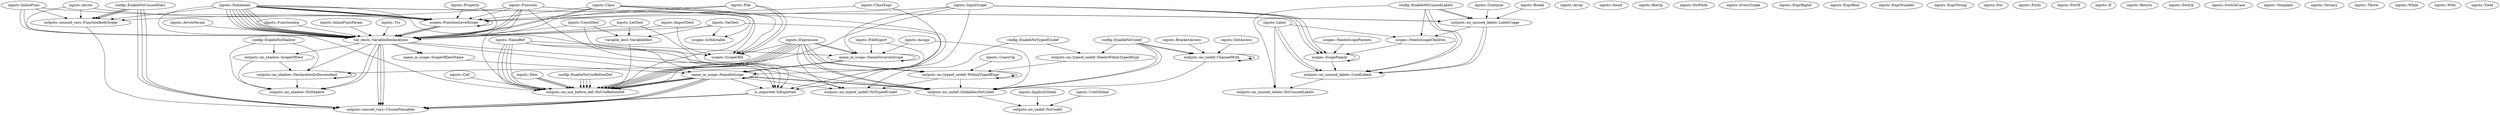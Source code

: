 digraph {
    0 [label="config::EnableNoShadow"];
    1 [label="config::EnableNoTypeofUndef"];
    2 [label="config::EnableNoUndef"];
    3 [label="config::EnableNoUnusedLabels"];
    4 [label="config::EnableNoUnusedVars"];
    5 [label="config::EnableNoUseBeforeDef"];
    6 [label="inputs::Array"];
    7 [label="inputs::Arrow"];
    8 [label="inputs::ArrowParam"];
    9 [label="inputs::Assign"];
    10 [label="inputs::Await"];
    11 [label="inputs::BinOp"];
    12 [label="inputs::BracketAccess"];
    13 [label="inputs::Break"];
    14 [label="inputs::Call"];
    15 [label="inputs::Class"];
    16 [label="inputs::ClassExpr"];
    17 [label="inputs::ConstDecl"];
    18 [label="inputs::Continue"];
    19 [label="inputs::DoWhile"];
    20 [label="inputs::DotAccess"];
    21 [label="inputs::EveryScope"];
    22 [label="inputs::ExprBigInt"];
    23 [label="inputs::ExprBool"];
    24 [label="inputs::ExprNumber"];
    25 [label="inputs::ExprString"];
    26 [label="inputs::Expression"];
    27 [label="inputs::File"];
    28 [label="inputs::FileExport"];
    29 [label="inputs::For"];
    30 [label="inputs::ForIn"];
    31 [label="inputs::ForOf"];
    32 [label="inputs::Function"];
    33 [label="inputs::FunctionArg"];
    34 [label="inputs::If"];
    35 [label="inputs::ImplicitGlobal"];
    36 [label="inputs::ImportDecl"];
    37 [label="inputs::InlineFunc"];
    38 [label="inputs::InlineFuncParam"];
    39 [label="inputs::InputScope"];
    40 [label="inputs::Label"];
    41 [label="inputs::LetDecl"];
    42 [label="inputs::NameRef"];
    43 [label="inputs::New"];
    44 [label="inputs::Property"];
    45 [label="inputs::Return"];
    46 [label="inputs::Statement"];
    47 [label="inputs::Switch"];
    48 [label="inputs::SwitchCase"];
    49 [label="inputs::Template"];
    50 [label="inputs::Ternary"];
    51 [label="inputs::Throw"];
    52 [label="inputs::Try"];
    53 [label="inputs::UnaryOp"];
    54 [label="inputs::UserGlobal"];
    55 [label="inputs::VarDecl"];
    56 [label="inputs::While"];
    57 [label="inputs::With"];
    58 [label="inputs::Yield"];
    59 [label="is_exported::IsExported"];
    60 [label="name_in_scope::NameInScope"];
    61 [label="name_in_scope::NameOccursInScope"];
    62 [label="name_in_scope::ScopeOfDeclName"];
    63 [label="outputs::no_shadow::DeclarationInDescendent"];
    64 [label="outputs::no_shadow::NoShadow"];
    65 [label="outputs::no_shadow::ScopeOfDecl"];
    66 [label="outputs::no_typeof_undef::NeedsWithinTypeofExpr"];
    67 [label="outputs::no_typeof_undef::NoTypeofUndef"];
    68 [label="outputs::no_typeof_undef::WithinTypeofExpr"];
    69 [label="outputs::no_undef::ChainedWith"];
    70 [label="outputs::no_undef::GloballessNoUndef"];
    71 [label="outputs::no_undef::NoUndef"];
    72 [label="outputs::no_unused_labels::LabelUsage"];
    73 [label="outputs::no_unused_labels::NoUnusedLabels"];
    74 [label="outputs::no_unused_labels::UsedLabels"];
    75 [label="outputs::no_use_before_def::NoUseBeforeDef"];
    76 [label="outputs::unused_vars::FunctionBodyScope"];
    77 [label="outputs::unused_vars::UnusedVariables"];
    78 [label="scopes::FunctionLevelScope"];
    79 [label="scopes::IsHoistable"];
    80 [label="scopes::NeedsScopeChildren"];
    81 [label="scopes::NeedsScopeParents"];
    82 [label="scopes::ScopeFamily"];
    83 [label="scopes::ScopeOfId"];
    84 [label="var_decls::VariableDeclarations"];
    85 [label="variable_decl::VariableDecl"];
    0 -> 63;
    0 -> 64;
    0 -> 65;
    1 -> 66;
    1 -> 67;
    2 -> 66;
    2 -> 69;
    2 -> 69;
    2 -> 70;
    2 -> 70;
    3 -> 72;
    3 -> 72;
    3 -> 73;
    3 -> 74;
    3 -> 74;
    3 -> 80;
    4 -> 76;
    4 -> 76;
    4 -> 76;
    4 -> 77;
    4 -> 77;
    4 -> 77;
    5 -> 75;
    5 -> 75;
    5 -> 75;
    5 -> 75;
    7 -> 76;
    7 -> 78;
    7 -> 84;
    8 -> 84;
    9 -> 61;
    9 -> 70;
    12 -> 69;
    13 -> 72;
    14 -> 75;
    15 -> 59;
    15 -> 75;
    15 -> 78;
    15 -> 83;
    15 -> 84;
    15 -> 84;
    16 -> 75;
    16 -> 78;
    17 -> 59;
    17 -> 84;
    17 -> 85;
    18 -> 72;
    20 -> 69;
    26 -> 61;
    26 -> 61;
    26 -> 67;
    26 -> 68;
    26 -> 68;
    26 -> 70;
    26 -> 70;
    26 -> 75;
    26 -> 75;
    26 -> 75;
    26 -> 75;
    26 -> 75;
    26 -> 83;
    27 -> 78;
    27 -> 83;
    27 -> 83;
    27 -> 84;
    28 -> 59;
    28 -> 61;
    32 -> 59;
    32 -> 75;
    32 -> 76;
    32 -> 78;
    32 -> 79;
    32 -> 83;
    32 -> 84;
    32 -> 84;
    33 -> 84;
    35 -> 71;
    36 -> 83;
    36 -> 84;
    37 -> 76;
    37 -> 78;
    37 -> 84;
    37 -> 84;
    38 -> 84;
    39 -> 60;
    39 -> 61;
    39 -> 63;
    39 -> 78;
    39 -> 82;
    39 -> 82;
    39 -> 82;
    40 -> 73;
    40 -> 74;
    40 -> 74;
    40 -> 80;
    41 -> 59;
    41 -> 84;
    41 -> 85;
    42 -> 61;
    42 -> 67;
    42 -> 70;
    42 -> 75;
    42 -> 75;
    42 -> 75;
    42 -> 75;
    43 -> 75;
    43 -> 75;
    43 -> 75;
    44 -> 78;
    44 -> 84;
    46 -> 72;
    46 -> 72;
    46 -> 75;
    46 -> 76;
    46 -> 78;
    46 -> 78;
    46 -> 78;
    46 -> 78;
    46 -> 83;
    46 -> 84;
    46 -> 84;
    46 -> 84;
    46 -> 84;
    46 -> 84;
    46 -> 84;
    46 -> 84;
    46 -> 84;
    52 -> 84;
    53 -> 68;
    54 -> 71;
    55 -> 59;
    55 -> 79;
    55 -> 84;
    55 -> 85;
    59 -> 77;
    59 -> 77;
    60 -> 59;
    60 -> 60;
    60 -> 67;
    60 -> 70;
    60 -> 70;
    60 -> 75;
    60 -> 75;
    60 -> 75;
    60 -> 75;
    60 -> 77;
    60 -> 77;
    60 -> 77;
    61 -> 60;
    61 -> 60;
    61 -> 61;
    62 -> 60;
    63 -> 63;
    63 -> 64;
    65 -> 63;
    65 -> 64;
    66 -> 68;
    68 -> 67;
    68 -> 68;
    68 -> 68;
    68 -> 70;
    69 -> 69;
    69 -> 69;
    69 -> 70;
    70 -> 71;
    72 -> 74;
    72 -> 74;
    72 -> 80;
    74 -> 73;
    76 -> 77;
    78 -> 78;
    78 -> 84;
    78 -> 84;
    78 -> 84;
    80 -> 82;
    81 -> 82;
    82 -> 74;
    82 -> 82;
    84 -> 59;
    84 -> 60;
    84 -> 62;
    84 -> 62;
    84 -> 63;
    84 -> 64;
    84 -> 64;
    84 -> 65;
    84 -> 77;
    84 -> 77;
    84 -> 77;
    85 -> 75;
}